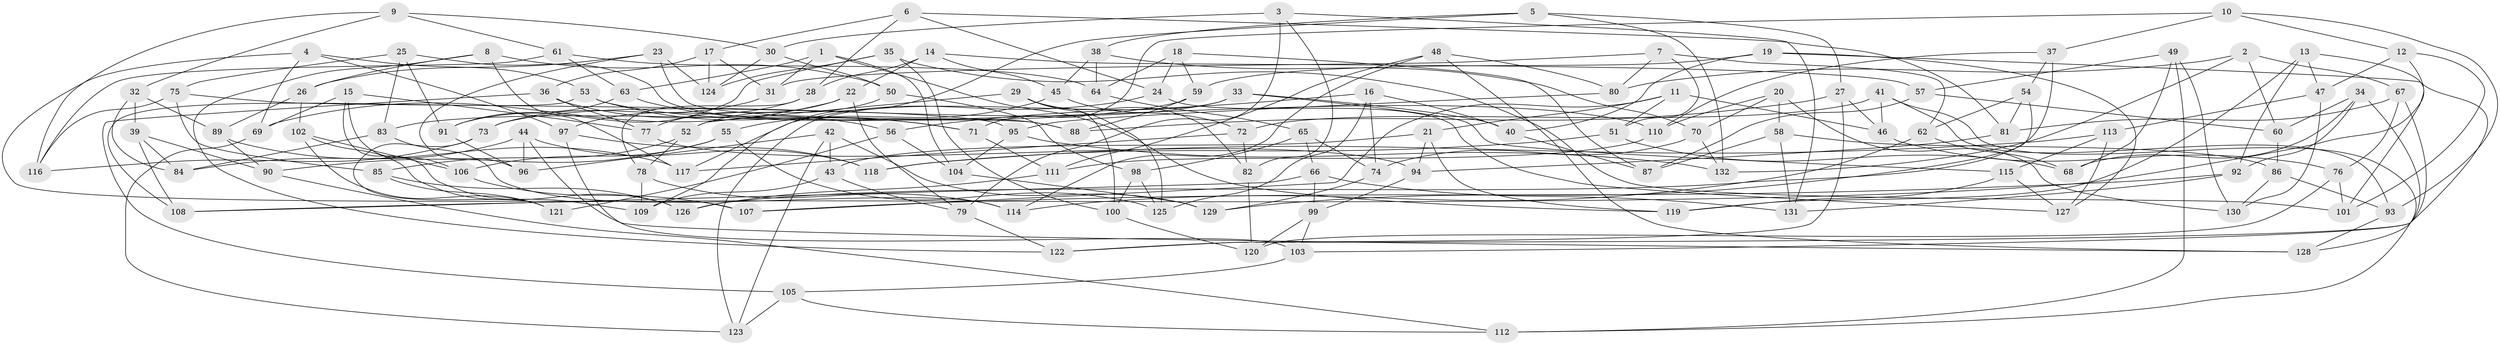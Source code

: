 // coarse degree distribution, {12: 0.02127659574468085, 4: 0.8191489361702128, 3: 0.06382978723404255, 8: 0.02127659574468085, 10: 0.031914893617021274, 7: 0.02127659574468085, 11: 0.02127659574468085}
// Generated by graph-tools (version 1.1) at 2025/53/03/04/25 22:53:56]
// undirected, 132 vertices, 264 edges
graph export_dot {
  node [color=gray90,style=filled];
  1;
  2;
  3;
  4;
  5;
  6;
  7;
  8;
  9;
  10;
  11;
  12;
  13;
  14;
  15;
  16;
  17;
  18;
  19;
  20;
  21;
  22;
  23;
  24;
  25;
  26;
  27;
  28;
  29;
  30;
  31;
  32;
  33;
  34;
  35;
  36;
  37;
  38;
  39;
  40;
  41;
  42;
  43;
  44;
  45;
  46;
  47;
  48;
  49;
  50;
  51;
  52;
  53;
  54;
  55;
  56;
  57;
  58;
  59;
  60;
  61;
  62;
  63;
  64;
  65;
  66;
  67;
  68;
  69;
  70;
  71;
  72;
  73;
  74;
  75;
  76;
  77;
  78;
  79;
  80;
  81;
  82;
  83;
  84;
  85;
  86;
  87;
  88;
  89;
  90;
  91;
  92;
  93;
  94;
  95;
  96;
  97;
  98;
  99;
  100;
  101;
  102;
  103;
  104;
  105;
  106;
  107;
  108;
  109;
  110;
  111;
  112;
  113;
  114;
  115;
  116;
  117;
  118;
  119;
  120;
  121;
  122;
  123;
  124;
  125;
  126;
  127;
  128;
  129;
  130;
  131;
  132;
  1 -- 63;
  1 -- 31;
  1 -- 104;
  1 -- 119;
  2 -- 67;
  2 -- 132;
  2 -- 60;
  2 -- 80;
  3 -- 79;
  3 -- 82;
  3 -- 30;
  3 -- 131;
  4 -- 53;
  4 -- 97;
  4 -- 69;
  4 -- 107;
  5 -- 109;
  5 -- 132;
  5 -- 27;
  5 -- 38;
  6 -- 24;
  6 -- 17;
  6 -- 81;
  6 -- 28;
  7 -- 62;
  7 -- 80;
  7 -- 31;
  7 -- 51;
  8 -- 117;
  8 -- 26;
  8 -- 50;
  8 -- 122;
  9 -- 61;
  9 -- 116;
  9 -- 30;
  9 -- 32;
  10 -- 12;
  10 -- 93;
  10 -- 71;
  10 -- 37;
  11 -- 51;
  11 -- 46;
  11 -- 107;
  11 -- 21;
  12 -- 108;
  12 -- 101;
  12 -- 47;
  13 -- 47;
  13 -- 92;
  13 -- 101;
  13 -- 119;
  14 -- 45;
  14 -- 57;
  14 -- 22;
  14 -- 28;
  15 -- 126;
  15 -- 77;
  15 -- 106;
  15 -- 69;
  16 -- 40;
  16 -- 125;
  16 -- 74;
  16 -- 56;
  17 -- 124;
  17 -- 31;
  17 -- 36;
  18 -- 59;
  18 -- 87;
  18 -- 64;
  18 -- 24;
  19 -- 40;
  19 -- 122;
  19 -- 59;
  19 -- 127;
  20 -- 110;
  20 -- 130;
  20 -- 58;
  20 -- 70;
  21 -- 119;
  21 -- 43;
  21 -- 94;
  22 -- 69;
  22 -- 77;
  22 -- 79;
  23 -- 88;
  23 -- 26;
  23 -- 96;
  23 -- 124;
  24 -- 127;
  24 -- 117;
  25 -- 75;
  25 -- 83;
  25 -- 88;
  25 -- 91;
  26 -- 89;
  26 -- 102;
  27 -- 122;
  27 -- 46;
  27 -- 88;
  28 -- 78;
  28 -- 97;
  29 -- 82;
  29 -- 52;
  29 -- 125;
  29 -- 100;
  30 -- 124;
  30 -- 50;
  31 -- 73;
  32 -- 89;
  32 -- 84;
  32 -- 39;
  33 -- 115;
  33 -- 73;
  33 -- 40;
  33 -- 123;
  34 -- 92;
  34 -- 60;
  34 -- 68;
  34 -- 128;
  35 -- 124;
  35 -- 100;
  35 -- 101;
  35 -- 91;
  36 -- 77;
  36 -- 105;
  36 -- 56;
  37 -- 126;
  37 -- 110;
  37 -- 54;
  38 -- 45;
  38 -- 64;
  38 -- 70;
  39 -- 90;
  39 -- 108;
  39 -- 84;
  40 -- 87;
  41 -- 46;
  41 -- 112;
  41 -- 72;
  41 -- 93;
  42 -- 96;
  42 -- 123;
  42 -- 43;
  42 -- 129;
  43 -- 79;
  43 -- 109;
  44 -- 128;
  44 -- 84;
  44 -- 118;
  44 -- 96;
  45 -- 55;
  45 -- 72;
  46 -- 76;
  47 -- 113;
  47 -- 130;
  48 -- 111;
  48 -- 80;
  48 -- 114;
  48 -- 128;
  49 -- 130;
  49 -- 57;
  49 -- 112;
  49 -- 68;
  50 -- 52;
  50 -- 98;
  51 -- 68;
  51 -- 118;
  52 -- 85;
  52 -- 78;
  53 -- 108;
  53 -- 71;
  53 -- 110;
  54 -- 129;
  54 -- 81;
  54 -- 62;
  55 -- 106;
  55 -- 90;
  55 -- 125;
  56 -- 121;
  56 -- 104;
  57 -- 87;
  57 -- 60;
  58 -- 86;
  58 -- 131;
  58 -- 87;
  59 -- 88;
  59 -- 83;
  60 -- 86;
  61 -- 116;
  61 -- 64;
  61 -- 63;
  62 -- 68;
  62 -- 114;
  63 -- 71;
  63 -- 91;
  64 -- 65;
  65 -- 98;
  65 -- 74;
  65 -- 66;
  66 -- 99;
  66 -- 131;
  66 -- 108;
  67 -- 81;
  67 -- 76;
  67 -- 103;
  69 -- 123;
  70 -- 132;
  70 -- 74;
  71 -- 111;
  72 -- 117;
  72 -- 82;
  73 -- 116;
  73 -- 121;
  74 -- 129;
  75 -- 116;
  75 -- 95;
  75 -- 85;
  76 -- 101;
  76 -- 120;
  77 -- 94;
  78 -- 109;
  78 -- 114;
  79 -- 122;
  80 -- 95;
  81 -- 94;
  82 -- 120;
  83 -- 84;
  83 -- 114;
  85 -- 126;
  85 -- 121;
  86 -- 130;
  86 -- 93;
  89 -- 90;
  89 -- 117;
  90 -- 112;
  91 -- 96;
  92 -- 131;
  92 -- 107;
  93 -- 128;
  94 -- 99;
  95 -- 104;
  95 -- 132;
  97 -- 103;
  97 -- 118;
  98 -- 100;
  98 -- 125;
  99 -- 103;
  99 -- 120;
  100 -- 120;
  102 -- 106;
  102 -- 109;
  102 -- 121;
  103 -- 105;
  104 -- 129;
  105 -- 112;
  105 -- 123;
  106 -- 107;
  110 -- 111;
  111 -- 126;
  113 -- 118;
  113 -- 127;
  113 -- 115;
  115 -- 119;
  115 -- 127;
}

